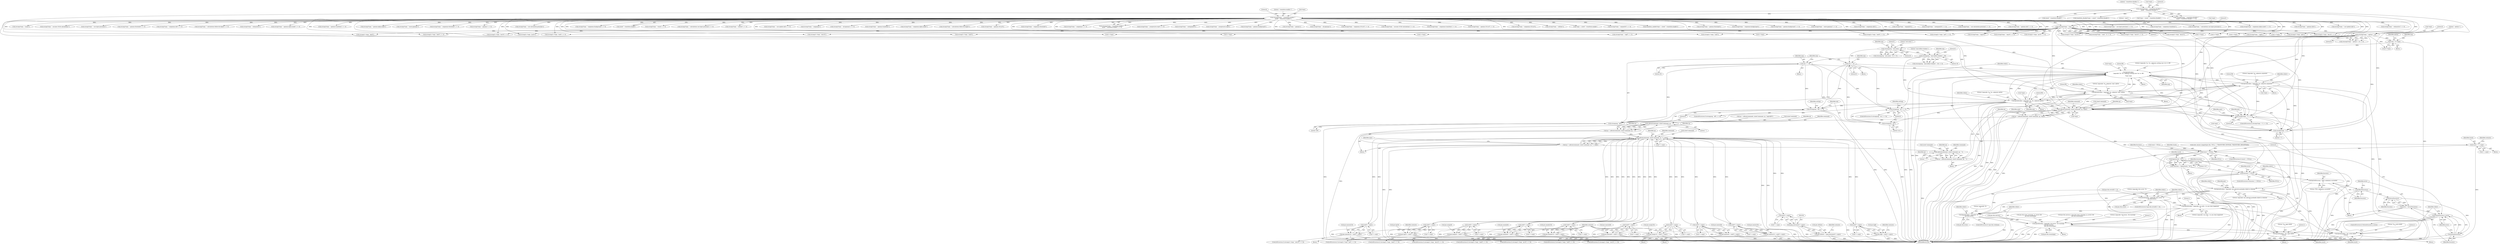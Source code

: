 digraph "0_Android_9d4853418ab2f754c2b63e091c29c5529b8b86ca_94@API" {
"1001368" [label="(Call,fprintf(stderr,\n \"pngvalid: %s: %s: unknown setting (use 'on' or 'off')\n\",\n *argv, arg))"];
"1001409" [label="(Call,fprintf(stderr, \"pngvalid: %s: unknown argument\n\", *argv))"];
"1001227" [label="(Call,fprintf(stderr, \"pngvalid: %s: unknown 'max' option\n\", *argv))"];
"1001339" [label="(Call,fprintf(stderr, \"pngvalid: %s: %s: unknown option\n\", *argv, arg))"];
"1001368" [label="(Call,fprintf(stderr,\n \"pngvalid: %s: %s: unknown setting (use 'on' or 'off')\n\",\n *argv, arg))"];
"1001286" [label="(Call,strncmp(*argv, \"--option=\", 9))"];
"1001073" [label="(Call,strncmp(*argv, \"--max\", 5))"];
"1000582" [label="(Call,strncmp(*argv, \"--transform-enable=\",\n sizeof \"--transform-enable\"))"];
"1000560" [label="(Call,strncmp(*argv, \"--transform-disable=\",\n sizeof \"--transform-disable\"))"];
"1001319" [label="(Call,arg += 9)"];
"1001310" [label="(Call,strncmp(arg, \"arm-neon:\", 9))"];
"1001294" [label="(Call,*arg = 9+*argv)"];
"1001334" [label="(Call,arg += 19)"];
"1001325" [label="(Call,strncmp(arg, \"max-inflate-window:\", 19))"];
"1000373" [label="(Call,strcmp(*argv, \"-v\") == 0)"];
"1000374" [label="(Call,strcmp(*argv, \"-v\"))"];
"1001348" [label="(Call,strcmp(arg, \"off\") == 0)"];
"1001349" [label="(Call,strcmp(arg, \"off\"))"];
"1001358" [label="(Call,strcmp(arg, \"on\") == 0)"];
"1001359" [label="(Call,strcmp(arg, \"on\"))"];
"1001429" [label="(Call,safecat(command, sizeof command, cp, *argv))"];
"1001427" [label="(Call,cp = safecat(command, sizeof command, cp, *argv))"];
"1000356" [label="(Call,safecat(command, sizeof command, cp, \" \"))"];
"1000354" [label="(Call,cp = safecat(command, sizeof command, cp, \" \"))"];
"1000364" [label="(Call,safecat(command, sizeof command, cp, *++argv))"];
"1000362" [label="(Call,cp = safecat(command, sizeof command, cp, *++argv))"];
"1001421" [label="(Call,safecat(command, sizeof command, cp, \" \"))"];
"1001419" [label="(Call,cp = safecat(command, sizeof command, cp, \" \"))"];
"1001035" [label="(Call,atoi(*++argv))"];
"1001033" [label="(Call,(png_byte)atoi(*++argv))"];
"1001029" [label="(Call,pm.sbitlow = (png_byte)atoi(*++argv))"];
"1001058" [label="(Call,touch = *++argv)"];
"1001791" [label="(Call,touch != NULL)"];
"1001798" [label="(Call,fopen(touch, \"wt\"))"];
"1001796" [label="(Call,*fsuccess = fopen(touch, \"wt\"))"];
"1001802" [label="(Call,fsuccess != NULL)"];
"1001810" [label="(Call,fprintf(fsuccess, \"PNG validation succeeded\n\"))"];
"1001813" [label="(Call,fflush(fsuccess))"];
"1001817" [label="(Call,ferror(fsuccess))"];
"1001815" [label="(Call,error = ferror(fsuccess))"];
"1001820" [label="(Call,fclose(fsuccess) || error)"];
"1001821" [label="(Call,fclose(fsuccess))"];
"1001825" [label="(Call,fprintf(stderr, \"%s: write failed\n\", touch))"];
"1001833" [label="(Call,fprintf(stderr, \"%s: open failed\n\", touch))"];
"1001095" [label="(Call,atof(*++argv))"];
"1001091" [label="(Call,pm.maxabs8 = atof(*++argv))"];
"1001113" [label="(Call,atof(*++argv))"];
"1001109" [label="(Call,pm.maxabs16 = atof(*++argv))"];
"1001131" [label="(Call,atof(*++argv))"];
"1001127" [label="(Call,pm.maxcalc8 = atof(*++argv))"];
"1001149" [label="(Call,atof(*++argv))"];
"1001145" [label="(Call,pm.maxcalc16 = atof(*++argv))"];
"1001167" [label="(Call,atof(*++argv))"];
"1001163" [label="(Call,pm.maxout8 = atof(*++argv))"];
"1001185" [label="(Call,atof(*++argv))"];
"1001181" [label="(Call,pm.maxout16 = atof(*++argv))"];
"1001203" [label="(Call,atof(*++argv))"];
"1001199" [label="(Call,pm.maxpc8 = atof(*++argv))"];
"1001221" [label="(Call,atof(*++argv))"];
"1001217" [label="(Call,pm.maxpc16 = atof(*++argv))"];
"1001253" [label="(Call,atof(*++argv))"];
"1001249" [label="(Call,pm.log8 = atof(*++argv))"];
"1001276" [label="(Call,atof(*++argv))"];
"1001272" [label="(Call,pm.log16 = atof(*++argv))"];
"1001640" [label="(Call,fprintf(stderr, \"pngvalid: test aborted (probably failed in cleanup)\n\"))"];
"1001661" [label="(Call,fprintf(stderr, \"pngvalid: first error: %s\n\", pm.this.error))"];
"1001669" [label="(Call,fprintf(stderr, \"pngvalid: run with -v to see what happened\n\"))"];
"1001767" [label="(Call,fprintf(stderr, \"pngvalid: %s\n\", pm.this.error))"];
"1001775" [label="(Call,fprintf(stderr, \"pngvalid: %d errors, %d warnings\n\", pm.this.nerrors,\n          pm.this.nwarnings))"];
"1000369" [label="(Call,*++argv)"];
"1001431" [label="(Call,sizeof command)"];
"1001671" [label="(Literal,\"pngvalid: run with -v to see what happened\n\")"];
"1001819" [label="(ControlStructure,if (fclose(fsuccess) || error))"];
"1000933" [label="(Call,strcmp(*argv, \"--use-input-precision\") == 0)"];
"1000712" [label="(Call,strcmp(*argv, \"--nogamma-transform\"))"];
"1000960" [label="(Call,strcmp(*argv, \"--calculations-use-input-precision\"))"];
"1001415" [label="(Literal,99)"];
"1001329" [label="(Literal,0)"];
"1001190" [label="(ControlStructure,if (strcmp(5+*argv, \"pc8\") == 0))"];
"1001336" [label="(Literal,19)"];
"1001146" [label="(Call,pm.maxcalc16)"];
"1001320" [label="(Identifier,arg)"];
"1001412" [label="(Call,*argv)"];
"1000839" [label="(Call,strcmp(*argv, \"--nogamma-alpha-mode\") == 0)"];
"1001661" [label="(Call,fprintf(stderr, \"pngvalid: first error: %s\n\", pm.this.error))"];
"1000588" [label="(Literal,0)"];
"1001193" [label="(Call,5+*argv)"];
"1000725" [label="(Call,strcmp(*argv, \"--gamma-sbit\"))"];
"1001281" [label="(Identifier,catmore)"];
"1001210" [label="(Call,strcmp(5+*argv, \"pc16\"))"];
"1000922" [label="(Call,strcmp(*argv, \"--use-update-info\"))"];
"1001429" [label="(Call,safecat(command, sizeof command, cp, *argv))"];
"1000365" [label="(Identifier,command)"];
"1001362" [label="(Literal,0)"];
"1001433" [label="(Identifier,cp)"];
"1001175" [label="(Call,5+*argv)"];
"1001321" [label="(Literal,9)"];
"1001002" [label="(Call,strcmp(*argv, \"--exhaustive\") == 0)"];
"1001783" [label="(Call,pm.this.nwarnings)"];
"1000564" [label="(Call,sizeof \"--transform-disable\")"];
"1001361" [label="(Literal,\"on\")"];
"1000573" [label="(Call,transform_disable(*argv + sizeof \"--transform-disable\"))"];
"1001434" [label="(Call,*argv)"];
"1001091" [label="(Call,pm.maxabs8 = atof(*++argv))"];
"1001227" [label="(Call,fprintf(stderr, \"pngvalid: %s: unknown 'max' option\n\", *argv))"];
"1001748" [label="(Call,pm.this.treat_warnings_as_errors &&\n       pm.this.nwarnings)"];
"1001311" [label="(Identifier,arg)"];
"1001109" [label="(Call,pm.maxabs16 = atof(*++argv))"];
"1001296" [label="(Call,9+*argv)"];
"1001815" [label="(Call,error = ferror(fsuccess))"];
"1001669" [label="(Call,fprintf(stderr, \"pngvalid: run with -v to see what happened\n\"))"];
"1001049" [label="(Call,strcmp(*argv, \"--touch\"))"];
"1000347" [label="(Identifier,argc)"];
"1001641" [label="(Identifier,stderr)"];
"1000973" [label="(Call,strcmp(*argv, \"--assume-16-bit-calculations\"))"];
"1001226" [label="(Block,)"];
"1001370" [label="(Literal,\"pngvalid: %s: %s: unknown setting (use 'on' or 'off')\n\")"];
"1001796" [label="(Call,*fsuccess = fopen(touch, \"wt\"))"];
"1001813" [label="(Call,fflush(fsuccess))"];
"1000934" [label="(Call,strcmp(*argv, \"--use-input-precision\"))"];
"1001812" [label="(Literal,\"PNG validation succeeded\n\")"];
"1000660" [label="(Call,strcmp(*argv, \"--gamma-threshold\") == 0)"];
"1001342" [label="(Call,*argv)"];
"1001430" [label="(Identifier,command)"];
"1001217" [label="(Call,pm.maxpc16 = atof(*++argv))"];
"1001100" [label="(ControlStructure,if (strcmp(5+*argv, \"abs16\") == 0))"];
"1001663" [label="(Literal,\"pngvalid: first error: %s\n\")"];
"1000743" [label="(Call,strcmp(*argv, \"--nogamma-sbit\") == 0)"];
"1001186" [label="(Call,*++argv)"];
"1000391" [label="(Identifier,argv)"];
"1001181" [label="(Call,pm.maxout16 = atof(*++argv))"];
"1000985" [label="(Call,strcmp(*argv, \"--calculations-follow-bit-depth\") == 0)"];
"1000210" [label="(Call,cp = safecat(command, sizeof command, cp, \"pngvalid\"))"];
"1001421" [label="(Call,safecat(command, sizeof command, cp, \" \"))"];
"1001367" [label="(Block,)"];
"1001163" [label="(Call,pm.maxout8 = atof(*++argv))"];
"1001770" [label="(Call,pm.this.error)"];
"1001003" [label="(Call,strcmp(*argv, \"--exhaustive\"))"];
"1001319" [label="(Call,arg += 9)"];
"1000820" [label="(Call,strcmp(*argv, \"--gamma-alpha-mode\") == 0)"];
"1001799" [label="(Identifier,touch)"];
"1000376" [label="(Identifier,argv)"];
"1001825" [label="(Call,fprintf(stderr, \"%s: write failed\n\", touch))"];
"1001823" [label="(Identifier,error)"];
"1001110" [label="(Call,pm.maxabs16)"];
"1001254" [label="(Call,*++argv)"];
"1001156" [label="(Call,strcmp(5+*argv, \"out8\"))"];
"1000692" [label="(Call,strcmp(*argv, \"--gamma-transform\") == 0)"];
"1001182" [label="(Call,pm.maxout16)"];
"1000382" [label="(Identifier,pm)"];
"1001334" [label="(Call,arg += 19)"];
"1000582" [label="(Call,strncmp(*argv, \"--transform-enable=\",\n sizeof \"--transform-enable\"))"];
"1001074" [label="(Call,*argv)"];
"1001033" [label="(Call,(png_byte)atoi(*++argv))"];
"1001346" [label="(Literal,99)"];
"1000358" [label="(Call,sizeof command)"];
"1000362" [label="(Call,cp = safecat(command, sizeof command, cp, *++argv))"];
"1001832" [label="(Block,)"];
"1001132" [label="(Call,*++argv)"];
"1001816" [label="(Identifier,error)"];
"1001103" [label="(Call,5+*argv)"];
"1000821" [label="(Call,strcmp(*argv, \"--gamma-alpha-mode\"))"];
"1001422" [label="(Identifier,command)"];
"1000879" [label="(Call,strcmp(*argv, \"--more-gammas\"))"];
"1001340" [label="(Identifier,stderr)"];
"1001794" [label="(Block,)"];
"1001057" [label="(Block,)"];
"1000679" [label="(Call,strcmp(*argv, \"--nogamma-threshold\") == 0)"];
"1001821" [label="(Call,fclose(fsuccess))"];
"1001840" [label="(Literal,0)"];
"1000603" [label="(Call,strcmp(*argv, \"--gamma\") == 0)"];
"1001776" [label="(Identifier,stderr)"];
"1001239" [label="(Call,strcmp(*argv, \"--log8\") == 0)"];
"1001114" [label="(Call,*++argv)"];
"1001804" [label="(Identifier,NULL)"];
"1001059" [label="(Identifier,touch)"];
"1001810" [label="(Call,fprintf(fsuccess, \"PNG validation succeeded\n\"))"];
"1001800" [label="(Literal,\"wt\")"];
"1001411" [label="(Literal,\"pngvalid: %s: unknown argument\n\")"];
"1001233" [label="(Literal,99)"];
"1001191" [label="(Call,strcmp(5+*argv, \"pc8\") == 0)"];
"1001185" [label="(Call,atof(*++argv))"];
"1000585" [label="(Literal,\"--transform-enable=\")"];
"1000349" [label="(Block,)"];
"1001814" [label="(Identifier,fsuccess)"];
"1000947" [label="(Call,strcmp(*argv, \"--use-calculation-precision\"))"];
"1000563" [label="(Literal,\"--transform-disable=\")"];
"1001652" [label="(Call,pm.this.error[0] != 0)"];
"1001797" [label="(Identifier,fsuccess)"];
"1001310" [label="(Call,strncmp(arg, \"arm-neon:\", 9))"];
"1001291" [label="(Literal,0)"];
"1001798" [label="(Call,fopen(touch, \"wt\"))"];
"1001647" [label="(Identifier,pm)"];
"1001035" [label="(Call,atoi(*++argv))"];
"1001350" [label="(Identifier,arg)"];
"1001828" [label="(Identifier,touch)"];
"1001325" [label="(Call,strncmp(arg, \"max-inflate-window:\", 19))"];
"1001344" [label="(Identifier,arg)"];
"1001221" [label="(Call,atof(*++argv))"];
"1001119" [label="(Call,strcmp(5+*argv, \"calc8\") == 0)"];
"1001775" [label="(Call,fprintf(stderr, \"pngvalid: %d errors, %d warnings\n\", pm.this.nerrors,\n          pm.this.nwarnings))"];
"1001084" [label="(Call,strcmp(5+*argv, \"abs8\"))"];
"1000561" [label="(Call,*argv)"];
"1001349" [label="(Call,strcmp(arg, \"off\"))"];
"1001131" [label="(Call,atof(*++argv))"];
"1001173" [label="(Call,strcmp(5+*argv, \"out16\") == 0)"];
"1000372" [label="(ControlStructure,if (strcmp(*argv, \"-v\") == 0))"];
"1001651" [label="(ControlStructure,if (pm.this.error[0] != 0))"];
"1000807" [label="(Call,strcmp(*argv, \"--nogamma-background\") == 0)"];
"1001408" [label="(Block,)"];
"1001835" [label="(Literal,\"%s: open failed\n\")"];
"1001276" [label="(Call,atof(*++argv))"];
"1000586" [label="(Call,sizeof \"--transform-enable\")"];
"1001127" [label="(Call,pm.maxcalc8 = atof(*++argv))"];
"1001048" [label="(Call,strcmp(*argv, \"--touch\") == 0)"];
"1000959" [label="(Call,strcmp(*argv, \"--calculations-use-input-precision\") == 0)"];
"1001650" [label="(Block,)"];
"1001060" [label="(Call,*++argv)"];
"1001145" [label="(Call,pm.maxcalc16 = atof(*++argv))"];
"1001327" [label="(Literal,\"max-inflate-window:\")"];
"1000583" [label="(Call,*argv)"];
"1001120" [label="(Call,strcmp(5+*argv, \"calc8\"))"];
"1001272" [label="(Call,pm.log16 = atof(*++argv))"];
"1001019" [label="(Call,strcmp(*argv, \"--sbitlow\") == 0)"];
"1001273" [label="(Call,pm.log16)"];
"1000360" [label="(Identifier,cp)"];
"1000378" [label="(Literal,0)"];
"1001324" [label="(Call,strncmp(arg, \"max-inflate-window:\", 19) == 0)"];
"1001352" [label="(Literal,0)"];
"1001218" [label="(Call,pm.maxpc16)"];
"1001670" [label="(Identifier,stderr)"];
"1000158" [label="(Call,touch = NULL)"];
"1001314" [label="(Literal,0)"];
"1001095" [label="(Call,atof(*++argv))"];
"1001118" [label="(ControlStructure,if (strcmp(5+*argv, \"calc8\") == 0))"];
"1001822" [label="(Identifier,fsuccess)"];
"1001102" [label="(Call,strcmp(5+*argv, \"abs16\"))"];
"1000357" [label="(Identifier,command)"];
"1001036" [label="(Call,*++argv)"];
"1001792" [label="(Identifier,touch)"];
"1000363" [label="(Identifier,cp)"];
"1000374" [label="(Call,strcmp(*argv, \"-v\"))"];
"1001263" [label="(Call,strcmp(*argv, \"--log16\"))"];
"1001208" [label="(ControlStructure,if (strcmp(5+*argv, \"pc16\") == 0))"];
"1001309" [label="(Call,strncmp(arg, \"arm-neon:\", 9) == 0)"];
"1001137" [label="(Call,strcmp(5+*argv, \"calc16\") == 0)"];
"1001834" [label="(Identifier,stderr)"];
"1000921" [label="(Call,strcmp(*argv, \"--use-update-info\") == 0)"];
"1001222" [label="(Call,*++argv)"];
"1000648" [label="(Call,strcmp(*argv, \"--nogamma\"))"];
"1000891" [label="(Call,strcmp(*argv, \"--all-gammas\") == 0)"];
"1001092" [label="(Call,pm.maxabs8)"];
"1001811" [label="(Identifier,fsuccess)"];
"1001826" [label="(Identifier,stderr)"];
"1001271" [label="(Block,)"];
"1001250" [label="(Call,pm.log8)"];
"1001827" [label="(Literal,\"%s: write failed\n\")"];
"1001228" [label="(Identifier,stderr)"];
"1000356" [label="(Call,safecat(command, sizeof command, cp, \" \"))"];
"1000693" [label="(Call,strcmp(*argv, \"--gamma-transform\"))"];
"1000840" [label="(Call,strcmp(*argv, \"--nogamma-alpha-mode\"))"];
"1001085" [label="(Call,5+*argv)"];
"1001368" [label="(Call,fprintf(stderr,\n \"pngvalid: %s: %s: unknown setting (use 'on' or 'off')\n\",\n *argv, arg))"];
"1000986" [label="(Call,strcmp(*argv, \"--calculations-follow-bit-depth\"))"];
"1000757" [label="(Call,strcmp(*argv, \"--gamma-16-to-8\"))"];
"1001078" [label="(Literal,0)"];
"1000354" [label="(Call,cp = safecat(command, sizeof command, cp, \" \"))"];
"1001760" [label="(ControlStructure,if (!pm.this.verbose))"];
"1001354" [label="(Identifier,setting)"];
"1001076" [label="(Literal,\"--max\")"];
"1001200" [label="(Call,pm.maxpc8)"];
"1001347" [label="(ControlStructure,if (strcmp(arg, \"off\") == 0))"];
"1001423" [label="(Call,sizeof command)"];
"1001801" [label="(ControlStructure,if (fsuccess != NULL))"];
"1000377" [label="(Literal,\"-v\")"];
"1001768" [label="(Identifier,stderr)"];
"1001030" [label="(Call,pm.sbitlow)"];
"1001167" [label="(Call,atof(*++argv))"];
"1001742" [label="(Call,pm.this.nerrors || (pm.this.treat_warnings_as_errors &&\n       pm.this.nwarnings))"];
"1001262" [label="(Call,strcmp(*argv, \"--log16\") == 0)"];
"1001073" [label="(Call,strncmp(*argv, \"--max\", 5))"];
"1001203" [label="(Call,atof(*++argv))"];
"1001369" [label="(Identifier,stderr)"];
"1001767" [label="(Call,fprintf(stderr, \"pngvalid: %s\n\", pm.this.error))"];
"1001230" [label="(Call,*argv)"];
"1001083" [label="(Call,strcmp(5+*argv, \"abs8\") == 0)"];
"1001803" [label="(Identifier,fsuccess)"];
"1000680" [label="(Call,strcmp(*argv, \"--nogamma-threshold\"))"];
"1001155" [label="(Call,strcmp(5+*argv, \"out8\") == 0)"];
"1000647" [label="(Call,strcmp(*argv, \"--nogamma\") == 0)"];
"1000581" [label="(Call,strncmp(*argv, \"--transform-enable=\",\n sizeof \"--transform-enable\") == 0)"];
"1000366" [label="(Call,sizeof command)"];
"1000906" [label="(Call,strcmp(*argv, \"--progressive-read\") == 0)"];
"1000866" [label="(Call,strcmp(*argv, \"--noexpand16\"))"];
"1000907" [label="(Call,strcmp(*argv, \"--progressive-read\"))"];
"1000789" [label="(Call,strcmp(*argv, \"--gamma-background\"))"];
"1001290" [label="(Literal,9)"];
"1001338" [label="(Block,)"];
"1001072" [label="(Call,strncmp(*argv, \"--max\", 5) == 0)"];
"1000201" [label="(Call,store_ensure_image(&pm.this, NULL, 2, TRANSFORM_ROWMAX, TRANSFORM_HEIGHTMAX))"];
"1001209" [label="(Call,strcmp(5+*argv, \"pc16\") == 0)"];
"1001805" [label="(Block,)"];
"1000375" [label="(Call,*argv)"];
"1001341" [label="(Literal,\"pngvalid: %s: %s: unknown option\n\")"];
"1001820" [label="(Call,fclose(fsuccess) || error)"];
"1000604" [label="(Call,strcmp(*argv, \"--gamma\"))"];
"1001410" [label="(Identifier,stderr)"];
"1001077" [label="(Literal,5)"];
"1000892" [label="(Call,strcmp(*argv, \"--all-gammas\"))"];
"1001841" [label="(MethodReturn,int)"];
"1000373" [label="(Call,strcmp(*argv, \"-v\") == 0)"];
"1001040" [label="(Identifier,catmore)"];
"1001302" [label="(Identifier,option)"];
"1001157" [label="(Call,5+*argv)"];
"1001082" [label="(ControlStructure,if (strcmp(5+*argv, \"abs8\") == 0))"];
"1001808" [label="(Identifier,error)"];
"1000775" [label="(Call,strcmp(*argv, \"--nogamma-16-to-8\") == 0)"];
"1001360" [label="(Identifier,arg)"];
"1001330" [label="(Block,)"];
"1001199" [label="(Call,pm.maxpc8 = atof(*++argv))"];
"1001769" [label="(Literal,\"pngvalid: %s\n\")"];
"1001240" [label="(Call,strcmp(*argv, \"--log8\"))"];
"1001128" [label="(Call,pm.maxcalc8)"];
"1001426" [label="(Literal,\" \")"];
"1000574" [label="(Call,*argv + sizeof \"--transform-disable\")"];
"1001168" [label="(Call,*++argv)"];
"1000972" [label="(Call,strcmp(*argv, \"--assume-16-bit-calculations\") == 0)"];
"1001313" [label="(Literal,9)"];
"1001759" [label="(Block,)"];
"1000355" [label="(Identifier,cp)"];
"1001154" [label="(ControlStructure,if (strcmp(5+*argv, \"out8\") == 0))"];
"1001028" [label="(Block,)"];
"1001292" [label="(Block,)"];
"1001359" [label="(Call,strcmp(arg, \"on\"))"];
"1001418" [label="(Block,)"];
"1001172" [label="(ControlStructure,if (strcmp(5+*argv, \"out16\") == 0))"];
"1001428" [label="(Identifier,cp)"];
"1001371" [label="(Call,*argv)"];
"1001351" [label="(Literal,\"off\")"];
"1000711" [label="(Call,strcmp(*argv, \"--nogamma-transform\") == 0)"];
"1001294" [label="(Call,*arg = 9+*argv)"];
"1000756" [label="(Call,strcmp(*argv, \"--gamma-16-to-8\") == 0)"];
"1001192" [label="(Call,strcmp(5+*argv, \"pc8\"))"];
"1001289" [label="(Literal,\"--option=\")"];
"1001286" [label="(Call,strncmp(*argv, \"--option=\", 9))"];
"1001357" [label="(ControlStructure,if (strcmp(arg, \"on\") == 0))"];
"1001830" [label="(Literal,1)"];
"1001138" [label="(Call,strcmp(5+*argv, \"calc16\"))"];
"1000776" [label="(Call,strcmp(*argv, \"--nogamma-16-to-8\"))"];
"1001058" [label="(Call,touch = *++argv)"];
"1001315" [label="(Block,)"];
"1001258" [label="(Identifier,catmore)"];
"1001020" [label="(Call,strcmp(*argv, \"--sbitlow\"))"];
"1001642" [label="(Literal,\"pngvalid: test aborted (probably failed in cleanup)\n\")"];
"1000596" [label="(Call,*argv + sizeof \"--transform-enable\")"];
"1001640" [label="(Call,fprintf(stderr, \"pngvalid: test aborted (probably failed in cleanup)\n\"))"];
"1001335" [label="(Identifier,arg)"];
"1001312" [label="(Literal,\"arm-neon:\")"];
"1001339" [label="(Call,fprintf(stderr, \"pngvalid: %s: %s: unknown option\n\", *argv, arg))"];
"1001790" [label="(ControlStructure,if (touch != NULL))"];
"1001793" [label="(Identifier,NULL)"];
"1001662" [label="(Identifier,stderr)"];
"1000852" [label="(Call,strcmp(*argv, \"--expand16\") == 0)"];
"1001229" [label="(Literal,\"pngvalid: %s: unknown 'max' option\n\")"];
"1001777" [label="(Literal,\"pngvalid: %d errors, %d warnings\n\")"];
"1001791" [label="(Call,touch != NULL)"];
"1001029" [label="(Call,pm.sbitlow = (png_byte)atoi(*++argv))"];
"1001427" [label="(Call,cp = safecat(command, sizeof command, cp, *argv))"];
"1001113" [label="(Call,atof(*++argv))"];
"1000559" [label="(Call,strncmp(*argv, \"--transform-disable=\",\n sizeof \"--transform-disable\") == 0)"];
"1001096" [label="(Call,*++argv)"];
"1001149" [label="(Call,atof(*++argv))"];
"1001838" [label="(Literal,1)"];
"1000595" [label="(Call,transform_enable(*argv + sizeof \"--transform-enable\"))"];
"1001121" [label="(Call,5+*argv)"];
"1001364" [label="(Identifier,setting)"];
"1000661" [label="(Call,strcmp(*argv, \"--gamma-threshold\"))"];
"1001348" [label="(Call,strcmp(arg, \"off\") == 0)"];
"1001802" [label="(Call,fsuccess != NULL)"];
"1000808" [label="(Call,strcmp(*argv, \"--nogamma-background\"))"];
"1001235" [label="(Identifier,catmore)"];
"1001358" [label="(Call,strcmp(arg, \"on\") == 0)"];
"1001836" [label="(Identifier,touch)"];
"1001419" [label="(Call,cp = safecat(command, sizeof command, cp, \" \"))"];
"1001824" [label="(Block,)"];
"1001425" [label="(Identifier,cp)"];
"1001818" [label="(Identifier,fsuccess)"];
"1000368" [label="(Identifier,cp)"];
"1001373" [label="(Identifier,arg)"];
"1000788" [label="(Call,strcmp(*argv, \"--gamma-background\") == 0)"];
"1001326" [label="(Identifier,arg)"];
"1001664" [label="(Call,pm.this.error)"];
"1001833" [label="(Call,fprintf(stderr, \"%s: open failed\n\", touch))"];
"1000361" [label="(Literal,\" \")"];
"1000364" [label="(Call,safecat(command, sizeof command, cp, *++argv))"];
"1001789" [label="(Literal,1)"];
"1000878" [label="(Call,strcmp(*argv, \"--more-gammas\") == 0)"];
"1001064" [label="(Identifier,catmore)"];
"1001295" [label="(Identifier,arg)"];
"1000566" [label="(Literal,0)"];
"1001817" [label="(Call,ferror(fsuccess))"];
"1001139" [label="(Call,5+*argv)"];
"1000744" [label="(Call,strcmp(*argv, \"--nogamma-sbit\"))"];
"1001164" [label="(Call,pm.maxout8)"];
"1001174" [label="(Call,strcmp(5+*argv, \"out16\"))"];
"1001673" [label="(Literal,1)"];
"1001639" [label="(Block,)"];
"1000853" [label="(Call,strcmp(*argv, \"--expand16\"))"];
"1000865" [label="(Call,strcmp(*argv, \"--noexpand16\") == 0)"];
"1000946" [label="(Call,strcmp(*argv, \"--use-calculation-precision\") == 0)"];
"1000560" [label="(Call,strncmp(*argv, \"--transform-disable=\",\n sizeof \"--transform-disable\"))"];
"1001277" [label="(Call,*++argv)"];
"1001778" [label="(Call,pm.this.nerrors)"];
"1001420" [label="(Identifier,cp)"];
"1001328" [label="(Literal,19)"];
"1001150" [label="(Call,*++argv)"];
"1001409" [label="(Call,fprintf(stderr, \"pngvalid: %s: unknown argument\n\", *argv))"];
"1001285" [label="(Call,strncmp(*argv, \"--option=\", 9) == 0)"];
"1001253" [label="(Call,atof(*++argv))"];
"1001248" [label="(Block,)"];
"1001211" [label="(Call,5+*argv)"];
"1001249" [label="(Call,pm.log8 = atof(*++argv))"];
"1001375" [label="(Literal,99)"];
"1001204" [label="(Call,*++argv)"];
"1001136" [label="(ControlStructure,if (strcmp(5+*argv, \"calc16\") == 0))"];
"1001287" [label="(Call,*argv)"];
"1000724" [label="(Call,strcmp(*argv, \"--gamma-sbit\") == 0)"];
"1001101" [label="(Call,strcmp(5+*argv, \"abs16\") == 0)"];
"1001368" -> "1001367"  [label="AST: "];
"1001368" -> "1001373"  [label="CFG: "];
"1001369" -> "1001368"  [label="AST: "];
"1001370" -> "1001368"  [label="AST: "];
"1001371" -> "1001368"  [label="AST: "];
"1001373" -> "1001368"  [label="AST: "];
"1001375" -> "1001368"  [label="CFG: "];
"1001368" -> "1001841"  [label="DDG: "];
"1001368" -> "1001841"  [label="DDG: "];
"1001368" -> "1001841"  [label="DDG: "];
"1001368" -> "1000373"  [label="DDG: "];
"1001368" -> "1000374"  [label="DDG: "];
"1001368" -> "1001227"  [label="DDG: "];
"1001368" -> "1001339"  [label="DDG: "];
"1001409" -> "1001368"  [label="DDG: "];
"1001227" -> "1001368"  [label="DDG: "];
"1001339" -> "1001368"  [label="DDG: "];
"1001339" -> "1001368"  [label="DDG: "];
"1001339" -> "1001368"  [label="DDG: "];
"1001286" -> "1001368"  [label="DDG: "];
"1001319" -> "1001368"  [label="DDG: "];
"1001334" -> "1001368"  [label="DDG: "];
"1001368" -> "1001409"  [label="DDG: "];
"1001368" -> "1001429"  [label="DDG: "];
"1001368" -> "1001640"  [label="DDG: "];
"1001409" -> "1001408"  [label="AST: "];
"1001409" -> "1001412"  [label="CFG: "];
"1001410" -> "1001409"  [label="AST: "];
"1001411" -> "1001409"  [label="AST: "];
"1001412" -> "1001409"  [label="AST: "];
"1001415" -> "1001409"  [label="CFG: "];
"1001409" -> "1001841"  [label="DDG: "];
"1001409" -> "1001841"  [label="DDG: "];
"1001409" -> "1000373"  [label="DDG: "];
"1001409" -> "1000374"  [label="DDG: "];
"1001409" -> "1001227"  [label="DDG: "];
"1001409" -> "1001339"  [label="DDG: "];
"1001227" -> "1001409"  [label="DDG: "];
"1001339" -> "1001409"  [label="DDG: "];
"1001286" -> "1001409"  [label="DDG: "];
"1001409" -> "1001429"  [label="DDG: "];
"1001409" -> "1001640"  [label="DDG: "];
"1001227" -> "1001226"  [label="AST: "];
"1001227" -> "1001230"  [label="CFG: "];
"1001228" -> "1001227"  [label="AST: "];
"1001229" -> "1001227"  [label="AST: "];
"1001230" -> "1001227"  [label="AST: "];
"1001233" -> "1001227"  [label="CFG: "];
"1001227" -> "1001841"  [label="DDG: "];
"1001227" -> "1001841"  [label="DDG: "];
"1001227" -> "1000373"  [label="DDG: "];
"1001227" -> "1000374"  [label="DDG: "];
"1001339" -> "1001227"  [label="DDG: "];
"1001073" -> "1001227"  [label="DDG: "];
"1000582" -> "1001227"  [label="DDG: "];
"1001227" -> "1001339"  [label="DDG: "];
"1001227" -> "1001429"  [label="DDG: "];
"1001227" -> "1001640"  [label="DDG: "];
"1001339" -> "1001338"  [label="AST: "];
"1001339" -> "1001344"  [label="CFG: "];
"1001340" -> "1001339"  [label="AST: "];
"1001341" -> "1001339"  [label="AST: "];
"1001342" -> "1001339"  [label="AST: "];
"1001344" -> "1001339"  [label="AST: "];
"1001346" -> "1001339"  [label="CFG: "];
"1001339" -> "1001841"  [label="DDG: "];
"1001339" -> "1001841"  [label="DDG: "];
"1001339" -> "1000373"  [label="DDG: "];
"1001339" -> "1000374"  [label="DDG: "];
"1001286" -> "1001339"  [label="DDG: "];
"1001325" -> "1001339"  [label="DDG: "];
"1001339" -> "1001348"  [label="DDG: "];
"1001339" -> "1001349"  [label="DDG: "];
"1001339" -> "1001358"  [label="DDG: "];
"1001339" -> "1001359"  [label="DDG: "];
"1001339" -> "1001429"  [label="DDG: "];
"1001339" -> "1001640"  [label="DDG: "];
"1001286" -> "1001285"  [label="AST: "];
"1001286" -> "1001290"  [label="CFG: "];
"1001287" -> "1001286"  [label="AST: "];
"1001289" -> "1001286"  [label="AST: "];
"1001290" -> "1001286"  [label="AST: "];
"1001291" -> "1001286"  [label="CFG: "];
"1001286" -> "1000373"  [label="DDG: "];
"1001286" -> "1000374"  [label="DDG: "];
"1001286" -> "1001285"  [label="DDG: "];
"1001286" -> "1001285"  [label="DDG: "];
"1001286" -> "1001285"  [label="DDG: "];
"1001073" -> "1001286"  [label="DDG: "];
"1000582" -> "1001286"  [label="DDG: "];
"1001286" -> "1001294"  [label="DDG: "];
"1001286" -> "1001296"  [label="DDG: "];
"1001286" -> "1001429"  [label="DDG: "];
"1001073" -> "1001072"  [label="AST: "];
"1001073" -> "1001077"  [label="CFG: "];
"1001074" -> "1001073"  [label="AST: "];
"1001076" -> "1001073"  [label="AST: "];
"1001077" -> "1001073"  [label="AST: "];
"1001078" -> "1001073"  [label="CFG: "];
"1001073" -> "1000373"  [label="DDG: "];
"1001073" -> "1000374"  [label="DDG: "];
"1001073" -> "1001072"  [label="DDG: "];
"1001073" -> "1001072"  [label="DDG: "];
"1001073" -> "1001072"  [label="DDG: "];
"1000582" -> "1001073"  [label="DDG: "];
"1001073" -> "1001083"  [label="DDG: "];
"1001073" -> "1001084"  [label="DDG: "];
"1001073" -> "1001085"  [label="DDG: "];
"1001073" -> "1001101"  [label="DDG: "];
"1001073" -> "1001102"  [label="DDG: "];
"1001073" -> "1001103"  [label="DDG: "];
"1001073" -> "1001119"  [label="DDG: "];
"1001073" -> "1001120"  [label="DDG: "];
"1001073" -> "1001121"  [label="DDG: "];
"1001073" -> "1001137"  [label="DDG: "];
"1001073" -> "1001138"  [label="DDG: "];
"1001073" -> "1001139"  [label="DDG: "];
"1001073" -> "1001155"  [label="DDG: "];
"1001073" -> "1001156"  [label="DDG: "];
"1001073" -> "1001157"  [label="DDG: "];
"1001073" -> "1001173"  [label="DDG: "];
"1001073" -> "1001174"  [label="DDG: "];
"1001073" -> "1001175"  [label="DDG: "];
"1001073" -> "1001191"  [label="DDG: "];
"1001073" -> "1001192"  [label="DDG: "];
"1001073" -> "1001193"  [label="DDG: "];
"1001073" -> "1001209"  [label="DDG: "];
"1001073" -> "1001210"  [label="DDG: "];
"1001073" -> "1001211"  [label="DDG: "];
"1001073" -> "1001239"  [label="DDG: "];
"1001073" -> "1001240"  [label="DDG: "];
"1001073" -> "1001262"  [label="DDG: "];
"1001073" -> "1001263"  [label="DDG: "];
"1001073" -> "1001429"  [label="DDG: "];
"1000582" -> "1000581"  [label="AST: "];
"1000582" -> "1000586"  [label="CFG: "];
"1000583" -> "1000582"  [label="AST: "];
"1000585" -> "1000582"  [label="AST: "];
"1000586" -> "1000582"  [label="AST: "];
"1000588" -> "1000582"  [label="CFG: "];
"1000582" -> "1000373"  [label="DDG: "];
"1000582" -> "1000374"  [label="DDG: "];
"1000582" -> "1000581"  [label="DDG: "];
"1000582" -> "1000581"  [label="DDG: "];
"1000560" -> "1000582"  [label="DDG: "];
"1000582" -> "1000595"  [label="DDG: "];
"1000582" -> "1000596"  [label="DDG: "];
"1000582" -> "1000603"  [label="DDG: "];
"1000582" -> "1000604"  [label="DDG: "];
"1000582" -> "1000647"  [label="DDG: "];
"1000582" -> "1000648"  [label="DDG: "];
"1000582" -> "1000660"  [label="DDG: "];
"1000582" -> "1000661"  [label="DDG: "];
"1000582" -> "1000679"  [label="DDG: "];
"1000582" -> "1000680"  [label="DDG: "];
"1000582" -> "1000692"  [label="DDG: "];
"1000582" -> "1000693"  [label="DDG: "];
"1000582" -> "1000711"  [label="DDG: "];
"1000582" -> "1000712"  [label="DDG: "];
"1000582" -> "1000724"  [label="DDG: "];
"1000582" -> "1000725"  [label="DDG: "];
"1000582" -> "1000743"  [label="DDG: "];
"1000582" -> "1000744"  [label="DDG: "];
"1000582" -> "1000756"  [label="DDG: "];
"1000582" -> "1000757"  [label="DDG: "];
"1000582" -> "1000775"  [label="DDG: "];
"1000582" -> "1000776"  [label="DDG: "];
"1000582" -> "1000788"  [label="DDG: "];
"1000582" -> "1000789"  [label="DDG: "];
"1000582" -> "1000807"  [label="DDG: "];
"1000582" -> "1000808"  [label="DDG: "];
"1000582" -> "1000820"  [label="DDG: "];
"1000582" -> "1000821"  [label="DDG: "];
"1000582" -> "1000839"  [label="DDG: "];
"1000582" -> "1000840"  [label="DDG: "];
"1000582" -> "1000852"  [label="DDG: "];
"1000582" -> "1000853"  [label="DDG: "];
"1000582" -> "1000865"  [label="DDG: "];
"1000582" -> "1000866"  [label="DDG: "];
"1000582" -> "1000878"  [label="DDG: "];
"1000582" -> "1000879"  [label="DDG: "];
"1000582" -> "1000891"  [label="DDG: "];
"1000582" -> "1000892"  [label="DDG: "];
"1000582" -> "1000906"  [label="DDG: "];
"1000582" -> "1000907"  [label="DDG: "];
"1000582" -> "1000921"  [label="DDG: "];
"1000582" -> "1000922"  [label="DDG: "];
"1000582" -> "1000933"  [label="DDG: "];
"1000582" -> "1000934"  [label="DDG: "];
"1000582" -> "1000946"  [label="DDG: "];
"1000582" -> "1000947"  [label="DDG: "];
"1000582" -> "1000959"  [label="DDG: "];
"1000582" -> "1000960"  [label="DDG: "];
"1000582" -> "1000972"  [label="DDG: "];
"1000582" -> "1000973"  [label="DDG: "];
"1000582" -> "1000985"  [label="DDG: "];
"1000582" -> "1000986"  [label="DDG: "];
"1000582" -> "1001002"  [label="DDG: "];
"1000582" -> "1001003"  [label="DDG: "];
"1000582" -> "1001019"  [label="DDG: "];
"1000582" -> "1001020"  [label="DDG: "];
"1000582" -> "1001048"  [label="DDG: "];
"1000582" -> "1001049"  [label="DDG: "];
"1000582" -> "1001083"  [label="DDG: "];
"1000582" -> "1001084"  [label="DDG: "];
"1000582" -> "1001085"  [label="DDG: "];
"1000582" -> "1001101"  [label="DDG: "];
"1000582" -> "1001102"  [label="DDG: "];
"1000582" -> "1001103"  [label="DDG: "];
"1000582" -> "1001119"  [label="DDG: "];
"1000582" -> "1001120"  [label="DDG: "];
"1000582" -> "1001121"  [label="DDG: "];
"1000582" -> "1001137"  [label="DDG: "];
"1000582" -> "1001138"  [label="DDG: "];
"1000582" -> "1001139"  [label="DDG: "];
"1000582" -> "1001155"  [label="DDG: "];
"1000582" -> "1001156"  [label="DDG: "];
"1000582" -> "1001157"  [label="DDG: "];
"1000582" -> "1001173"  [label="DDG: "];
"1000582" -> "1001174"  [label="DDG: "];
"1000582" -> "1001175"  [label="DDG: "];
"1000582" -> "1001191"  [label="DDG: "];
"1000582" -> "1001192"  [label="DDG: "];
"1000582" -> "1001193"  [label="DDG: "];
"1000582" -> "1001209"  [label="DDG: "];
"1000582" -> "1001210"  [label="DDG: "];
"1000582" -> "1001211"  [label="DDG: "];
"1000582" -> "1001239"  [label="DDG: "];
"1000582" -> "1001240"  [label="DDG: "];
"1000582" -> "1001262"  [label="DDG: "];
"1000582" -> "1001263"  [label="DDG: "];
"1000582" -> "1001429"  [label="DDG: "];
"1000560" -> "1000559"  [label="AST: "];
"1000560" -> "1000564"  [label="CFG: "];
"1000561" -> "1000560"  [label="AST: "];
"1000563" -> "1000560"  [label="AST: "];
"1000564" -> "1000560"  [label="AST: "];
"1000566" -> "1000560"  [label="CFG: "];
"1000560" -> "1000373"  [label="DDG: "];
"1000560" -> "1000374"  [label="DDG: "];
"1000560" -> "1000559"  [label="DDG: "];
"1000560" -> "1000559"  [label="DDG: "];
"1000560" -> "1000573"  [label="DDG: "];
"1000560" -> "1000574"  [label="DDG: "];
"1000560" -> "1001429"  [label="DDG: "];
"1001319" -> "1001315"  [label="AST: "];
"1001319" -> "1001321"  [label="CFG: "];
"1001320" -> "1001319"  [label="AST: "];
"1001321" -> "1001319"  [label="AST: "];
"1001350" -> "1001319"  [label="CFG: "];
"1001310" -> "1001319"  [label="DDG: "];
"1001319" -> "1001348"  [label="DDG: "];
"1001319" -> "1001349"  [label="DDG: "];
"1001319" -> "1001358"  [label="DDG: "];
"1001319" -> "1001359"  [label="DDG: "];
"1001310" -> "1001309"  [label="AST: "];
"1001310" -> "1001313"  [label="CFG: "];
"1001311" -> "1001310"  [label="AST: "];
"1001312" -> "1001310"  [label="AST: "];
"1001313" -> "1001310"  [label="AST: "];
"1001314" -> "1001310"  [label="CFG: "];
"1001310" -> "1001309"  [label="DDG: "];
"1001310" -> "1001309"  [label="DDG: "];
"1001310" -> "1001309"  [label="DDG: "];
"1001294" -> "1001310"  [label="DDG: "];
"1001310" -> "1001325"  [label="DDG: "];
"1001294" -> "1001292"  [label="AST: "];
"1001294" -> "1001296"  [label="CFG: "];
"1001295" -> "1001294"  [label="AST: "];
"1001296" -> "1001294"  [label="AST: "];
"1001302" -> "1001294"  [label="CFG: "];
"1001294" -> "1001841"  [label="DDG: "];
"1001334" -> "1001330"  [label="AST: "];
"1001334" -> "1001336"  [label="CFG: "];
"1001335" -> "1001334"  [label="AST: "];
"1001336" -> "1001334"  [label="AST: "];
"1001350" -> "1001334"  [label="CFG: "];
"1001325" -> "1001334"  [label="DDG: "];
"1001334" -> "1001348"  [label="DDG: "];
"1001334" -> "1001349"  [label="DDG: "];
"1001334" -> "1001358"  [label="DDG: "];
"1001334" -> "1001359"  [label="DDG: "];
"1001325" -> "1001324"  [label="AST: "];
"1001325" -> "1001328"  [label="CFG: "];
"1001326" -> "1001325"  [label="AST: "];
"1001327" -> "1001325"  [label="AST: "];
"1001328" -> "1001325"  [label="AST: "];
"1001329" -> "1001325"  [label="CFG: "];
"1001325" -> "1001324"  [label="DDG: "];
"1001325" -> "1001324"  [label="DDG: "];
"1001325" -> "1001324"  [label="DDG: "];
"1000373" -> "1000372"  [label="AST: "];
"1000373" -> "1000378"  [label="CFG: "];
"1000374" -> "1000373"  [label="AST: "];
"1000378" -> "1000373"  [label="AST: "];
"1000382" -> "1000373"  [label="CFG: "];
"1000391" -> "1000373"  [label="CFG: "];
"1000373" -> "1001841"  [label="DDG: "];
"1000373" -> "1001841"  [label="DDG: "];
"1001429" -> "1000373"  [label="DDG: "];
"1000374" -> "1000377"  [label="CFG: "];
"1000375" -> "1000374"  [label="AST: "];
"1000377" -> "1000374"  [label="AST: "];
"1000378" -> "1000374"  [label="CFG: "];
"1000374" -> "1001841"  [label="DDG: "];
"1001429" -> "1000374"  [label="DDG: "];
"1001348" -> "1001347"  [label="AST: "];
"1001348" -> "1001352"  [label="CFG: "];
"1001349" -> "1001348"  [label="AST: "];
"1001352" -> "1001348"  [label="AST: "];
"1001354" -> "1001348"  [label="CFG: "];
"1001360" -> "1001348"  [label="CFG: "];
"1001348" -> "1001841"  [label="DDG: "];
"1001348" -> "1001841"  [label="DDG: "];
"1001349" -> "1001351"  [label="CFG: "];
"1001350" -> "1001349"  [label="AST: "];
"1001351" -> "1001349"  [label="AST: "];
"1001352" -> "1001349"  [label="CFG: "];
"1001349" -> "1001841"  [label="DDG: "];
"1001358" -> "1001357"  [label="AST: "];
"1001358" -> "1001362"  [label="CFG: "];
"1001359" -> "1001358"  [label="AST: "];
"1001362" -> "1001358"  [label="AST: "];
"1001364" -> "1001358"  [label="CFG: "];
"1001369" -> "1001358"  [label="CFG: "];
"1001358" -> "1001841"  [label="DDG: "];
"1001358" -> "1001841"  [label="DDG: "];
"1001359" -> "1001361"  [label="CFG: "];
"1001360" -> "1001359"  [label="AST: "];
"1001361" -> "1001359"  [label="AST: "];
"1001362" -> "1001359"  [label="CFG: "];
"1001359" -> "1001841"  [label="DDG: "];
"1001429" -> "1001427"  [label="AST: "];
"1001429" -> "1001434"  [label="CFG: "];
"1001430" -> "1001429"  [label="AST: "];
"1001431" -> "1001429"  [label="AST: "];
"1001433" -> "1001429"  [label="AST: "];
"1001434" -> "1001429"  [label="AST: "];
"1001427" -> "1001429"  [label="CFG: "];
"1001429" -> "1001841"  [label="DDG: "];
"1001429" -> "1001841"  [label="DDG: "];
"1001429" -> "1001427"  [label="DDG: "];
"1001429" -> "1001427"  [label="DDG: "];
"1001429" -> "1001427"  [label="DDG: "];
"1001419" -> "1001429"  [label="DDG: "];
"1001427" -> "1001418"  [label="AST: "];
"1001428" -> "1001427"  [label="AST: "];
"1000347" -> "1001427"  [label="CFG: "];
"1001427" -> "1001841"  [label="DDG: "];
"1001427" -> "1001841"  [label="DDG: "];
"1001427" -> "1000356"  [label="DDG: "];
"1000356" -> "1000354"  [label="AST: "];
"1000356" -> "1000361"  [label="CFG: "];
"1000357" -> "1000356"  [label="AST: "];
"1000358" -> "1000356"  [label="AST: "];
"1000360" -> "1000356"  [label="AST: "];
"1000361" -> "1000356"  [label="AST: "];
"1000354" -> "1000356"  [label="CFG: "];
"1000356" -> "1000354"  [label="DDG: "];
"1000356" -> "1000354"  [label="DDG: "];
"1000356" -> "1000354"  [label="DDG: "];
"1000210" -> "1000356"  [label="DDG: "];
"1000362" -> "1000356"  [label="DDG: "];
"1000354" -> "1000349"  [label="AST: "];
"1000355" -> "1000354"  [label="AST: "];
"1000363" -> "1000354"  [label="CFG: "];
"1000354" -> "1001841"  [label="DDG: "];
"1000354" -> "1000364"  [label="DDG: "];
"1000364" -> "1000362"  [label="AST: "];
"1000364" -> "1000369"  [label="CFG: "];
"1000365" -> "1000364"  [label="AST: "];
"1000366" -> "1000364"  [label="AST: "];
"1000368" -> "1000364"  [label="AST: "];
"1000369" -> "1000364"  [label="AST: "];
"1000362" -> "1000364"  [label="CFG: "];
"1000364" -> "1001841"  [label="DDG: "];
"1000364" -> "1001841"  [label="DDG: "];
"1000364" -> "1000362"  [label="DDG: "];
"1000364" -> "1000362"  [label="DDG: "];
"1000364" -> "1000362"  [label="DDG: "];
"1001185" -> "1000364"  [label="DDG: "];
"1001113" -> "1000364"  [label="DDG: "];
"1001253" -> "1000364"  [label="DDG: "];
"1001149" -> "1000364"  [label="DDG: "];
"1001203" -> "1000364"  [label="DDG: "];
"1001167" -> "1000364"  [label="DDG: "];
"1001131" -> "1000364"  [label="DDG: "];
"1001276" -> "1000364"  [label="DDG: "];
"1001035" -> "1000364"  [label="DDG: "];
"1001221" -> "1000364"  [label="DDG: "];
"1001095" -> "1000364"  [label="DDG: "];
"1000364" -> "1001035"  [label="DDG: "];
"1000364" -> "1001058"  [label="DDG: "];
"1000364" -> "1001095"  [label="DDG: "];
"1000364" -> "1001113"  [label="DDG: "];
"1000364" -> "1001131"  [label="DDG: "];
"1000364" -> "1001149"  [label="DDG: "];
"1000364" -> "1001167"  [label="DDG: "];
"1000364" -> "1001185"  [label="DDG: "];
"1000364" -> "1001203"  [label="DDG: "];
"1000364" -> "1001221"  [label="DDG: "];
"1000364" -> "1001253"  [label="DDG: "];
"1000364" -> "1001276"  [label="DDG: "];
"1000362" -> "1000349"  [label="AST: "];
"1000363" -> "1000362"  [label="AST: "];
"1000376" -> "1000362"  [label="CFG: "];
"1000362" -> "1001841"  [label="DDG: "];
"1000362" -> "1001841"  [label="DDG: "];
"1000362" -> "1001421"  [label="DDG: "];
"1001421" -> "1001419"  [label="AST: "];
"1001421" -> "1001426"  [label="CFG: "];
"1001422" -> "1001421"  [label="AST: "];
"1001423" -> "1001421"  [label="AST: "];
"1001425" -> "1001421"  [label="AST: "];
"1001426" -> "1001421"  [label="AST: "];
"1001419" -> "1001421"  [label="CFG: "];
"1001421" -> "1001419"  [label="DDG: "];
"1001421" -> "1001419"  [label="DDG: "];
"1001421" -> "1001419"  [label="DDG: "];
"1001419" -> "1001418"  [label="AST: "];
"1001420" -> "1001419"  [label="AST: "];
"1001428" -> "1001419"  [label="CFG: "];
"1001419" -> "1001841"  [label="DDG: "];
"1001035" -> "1001033"  [label="AST: "];
"1001035" -> "1001036"  [label="CFG: "];
"1001036" -> "1001035"  [label="AST: "];
"1001033" -> "1001035"  [label="CFG: "];
"1001035" -> "1001841"  [label="DDG: "];
"1001035" -> "1001033"  [label="DDG: "];
"1001033" -> "1001029"  [label="AST: "];
"1001034" -> "1001033"  [label="AST: "];
"1001029" -> "1001033"  [label="CFG: "];
"1001033" -> "1001841"  [label="DDG: "];
"1001033" -> "1001029"  [label="DDG: "];
"1001029" -> "1001028"  [label="AST: "];
"1001030" -> "1001029"  [label="AST: "];
"1001040" -> "1001029"  [label="CFG: "];
"1001029" -> "1001841"  [label="DDG: "];
"1001029" -> "1001841"  [label="DDG: "];
"1001058" -> "1001057"  [label="AST: "];
"1001058" -> "1001060"  [label="CFG: "];
"1001059" -> "1001058"  [label="AST: "];
"1001060" -> "1001058"  [label="AST: "];
"1001064" -> "1001058"  [label="CFG: "];
"1001058" -> "1001841"  [label="DDG: "];
"1001058" -> "1001791"  [label="DDG: "];
"1001791" -> "1001790"  [label="AST: "];
"1001791" -> "1001793"  [label="CFG: "];
"1001792" -> "1001791"  [label="AST: "];
"1001793" -> "1001791"  [label="AST: "];
"1001797" -> "1001791"  [label="CFG: "];
"1001840" -> "1001791"  [label="CFG: "];
"1001791" -> "1001841"  [label="DDG: "];
"1001791" -> "1001841"  [label="DDG: "];
"1001791" -> "1001841"  [label="DDG: "];
"1000158" -> "1001791"  [label="DDG: "];
"1000201" -> "1001791"  [label="DDG: "];
"1001791" -> "1001798"  [label="DDG: "];
"1001791" -> "1001802"  [label="DDG: "];
"1001798" -> "1001796"  [label="AST: "];
"1001798" -> "1001800"  [label="CFG: "];
"1001799" -> "1001798"  [label="AST: "];
"1001800" -> "1001798"  [label="AST: "];
"1001796" -> "1001798"  [label="CFG: "];
"1001798" -> "1001841"  [label="DDG: "];
"1001798" -> "1001796"  [label="DDG: "];
"1001798" -> "1001796"  [label="DDG: "];
"1001798" -> "1001825"  [label="DDG: "];
"1001798" -> "1001833"  [label="DDG: "];
"1001796" -> "1001794"  [label="AST: "];
"1001797" -> "1001796"  [label="AST: "];
"1001803" -> "1001796"  [label="CFG: "];
"1001796" -> "1001841"  [label="DDG: "];
"1001796" -> "1001802"  [label="DDG: "];
"1001802" -> "1001801"  [label="AST: "];
"1001802" -> "1001804"  [label="CFG: "];
"1001803" -> "1001802"  [label="AST: "];
"1001804" -> "1001802"  [label="AST: "];
"1001808" -> "1001802"  [label="CFG: "];
"1001834" -> "1001802"  [label="CFG: "];
"1001802" -> "1001841"  [label="DDG: "];
"1001802" -> "1001841"  [label="DDG: "];
"1001802" -> "1001841"  [label="DDG: "];
"1001802" -> "1001810"  [label="DDG: "];
"1001810" -> "1001805"  [label="AST: "];
"1001810" -> "1001812"  [label="CFG: "];
"1001811" -> "1001810"  [label="AST: "];
"1001812" -> "1001810"  [label="AST: "];
"1001814" -> "1001810"  [label="CFG: "];
"1001810" -> "1001841"  [label="DDG: "];
"1001810" -> "1001813"  [label="DDG: "];
"1001813" -> "1001805"  [label="AST: "];
"1001813" -> "1001814"  [label="CFG: "];
"1001814" -> "1001813"  [label="AST: "];
"1001816" -> "1001813"  [label="CFG: "];
"1001813" -> "1001841"  [label="DDG: "];
"1001813" -> "1001817"  [label="DDG: "];
"1001817" -> "1001815"  [label="AST: "];
"1001817" -> "1001818"  [label="CFG: "];
"1001818" -> "1001817"  [label="AST: "];
"1001815" -> "1001817"  [label="CFG: "];
"1001817" -> "1001815"  [label="DDG: "];
"1001817" -> "1001821"  [label="DDG: "];
"1001815" -> "1001805"  [label="AST: "];
"1001816" -> "1001815"  [label="AST: "];
"1001822" -> "1001815"  [label="CFG: "];
"1001815" -> "1001841"  [label="DDG: "];
"1001815" -> "1001820"  [label="DDG: "];
"1001820" -> "1001819"  [label="AST: "];
"1001820" -> "1001821"  [label="CFG: "];
"1001820" -> "1001823"  [label="CFG: "];
"1001821" -> "1001820"  [label="AST: "];
"1001823" -> "1001820"  [label="AST: "];
"1001826" -> "1001820"  [label="CFG: "];
"1001840" -> "1001820"  [label="CFG: "];
"1001820" -> "1001841"  [label="DDG: "];
"1001820" -> "1001841"  [label="DDG: "];
"1001820" -> "1001841"  [label="DDG: "];
"1001821" -> "1001820"  [label="DDG: "];
"1001821" -> "1001822"  [label="CFG: "];
"1001822" -> "1001821"  [label="AST: "];
"1001823" -> "1001821"  [label="CFG: "];
"1001821" -> "1001841"  [label="DDG: "];
"1001825" -> "1001824"  [label="AST: "];
"1001825" -> "1001828"  [label="CFG: "];
"1001826" -> "1001825"  [label="AST: "];
"1001827" -> "1001825"  [label="AST: "];
"1001828" -> "1001825"  [label="AST: "];
"1001830" -> "1001825"  [label="CFG: "];
"1001825" -> "1001841"  [label="DDG: "];
"1001825" -> "1001841"  [label="DDG: "];
"1001825" -> "1001841"  [label="DDG: "];
"1001669" -> "1001825"  [label="DDG: "];
"1001640" -> "1001825"  [label="DDG: "];
"1001775" -> "1001825"  [label="DDG: "];
"1001833" -> "1001832"  [label="AST: "];
"1001833" -> "1001836"  [label="CFG: "];
"1001834" -> "1001833"  [label="AST: "];
"1001835" -> "1001833"  [label="AST: "];
"1001836" -> "1001833"  [label="AST: "];
"1001838" -> "1001833"  [label="CFG: "];
"1001833" -> "1001841"  [label="DDG: "];
"1001833" -> "1001841"  [label="DDG: "];
"1001833" -> "1001841"  [label="DDG: "];
"1001669" -> "1001833"  [label="DDG: "];
"1001640" -> "1001833"  [label="DDG: "];
"1001775" -> "1001833"  [label="DDG: "];
"1001095" -> "1001091"  [label="AST: "];
"1001095" -> "1001096"  [label="CFG: "];
"1001096" -> "1001095"  [label="AST: "];
"1001091" -> "1001095"  [label="CFG: "];
"1001095" -> "1001841"  [label="DDG: "];
"1001095" -> "1001091"  [label="DDG: "];
"1001091" -> "1001082"  [label="AST: "];
"1001092" -> "1001091"  [label="AST: "];
"1001235" -> "1001091"  [label="CFG: "];
"1001091" -> "1001841"  [label="DDG: "];
"1001091" -> "1001841"  [label="DDG: "];
"1001113" -> "1001109"  [label="AST: "];
"1001113" -> "1001114"  [label="CFG: "];
"1001114" -> "1001113"  [label="AST: "];
"1001109" -> "1001113"  [label="CFG: "];
"1001113" -> "1001841"  [label="DDG: "];
"1001113" -> "1001109"  [label="DDG: "];
"1001109" -> "1001100"  [label="AST: "];
"1001110" -> "1001109"  [label="AST: "];
"1001235" -> "1001109"  [label="CFG: "];
"1001109" -> "1001841"  [label="DDG: "];
"1001109" -> "1001841"  [label="DDG: "];
"1001131" -> "1001127"  [label="AST: "];
"1001131" -> "1001132"  [label="CFG: "];
"1001132" -> "1001131"  [label="AST: "];
"1001127" -> "1001131"  [label="CFG: "];
"1001131" -> "1001841"  [label="DDG: "];
"1001131" -> "1001127"  [label="DDG: "];
"1001127" -> "1001118"  [label="AST: "];
"1001128" -> "1001127"  [label="AST: "];
"1001235" -> "1001127"  [label="CFG: "];
"1001127" -> "1001841"  [label="DDG: "];
"1001127" -> "1001841"  [label="DDG: "];
"1001149" -> "1001145"  [label="AST: "];
"1001149" -> "1001150"  [label="CFG: "];
"1001150" -> "1001149"  [label="AST: "];
"1001145" -> "1001149"  [label="CFG: "];
"1001149" -> "1001841"  [label="DDG: "];
"1001149" -> "1001145"  [label="DDG: "];
"1001145" -> "1001136"  [label="AST: "];
"1001146" -> "1001145"  [label="AST: "];
"1001235" -> "1001145"  [label="CFG: "];
"1001145" -> "1001841"  [label="DDG: "];
"1001145" -> "1001841"  [label="DDG: "];
"1001167" -> "1001163"  [label="AST: "];
"1001167" -> "1001168"  [label="CFG: "];
"1001168" -> "1001167"  [label="AST: "];
"1001163" -> "1001167"  [label="CFG: "];
"1001167" -> "1001841"  [label="DDG: "];
"1001167" -> "1001163"  [label="DDG: "];
"1001163" -> "1001154"  [label="AST: "];
"1001164" -> "1001163"  [label="AST: "];
"1001235" -> "1001163"  [label="CFG: "];
"1001163" -> "1001841"  [label="DDG: "];
"1001163" -> "1001841"  [label="DDG: "];
"1001185" -> "1001181"  [label="AST: "];
"1001185" -> "1001186"  [label="CFG: "];
"1001186" -> "1001185"  [label="AST: "];
"1001181" -> "1001185"  [label="CFG: "];
"1001185" -> "1001841"  [label="DDG: "];
"1001185" -> "1001181"  [label="DDG: "];
"1001181" -> "1001172"  [label="AST: "];
"1001182" -> "1001181"  [label="AST: "];
"1001235" -> "1001181"  [label="CFG: "];
"1001181" -> "1001841"  [label="DDG: "];
"1001181" -> "1001841"  [label="DDG: "];
"1001203" -> "1001199"  [label="AST: "];
"1001203" -> "1001204"  [label="CFG: "];
"1001204" -> "1001203"  [label="AST: "];
"1001199" -> "1001203"  [label="CFG: "];
"1001203" -> "1001841"  [label="DDG: "];
"1001203" -> "1001199"  [label="DDG: "];
"1001199" -> "1001190"  [label="AST: "];
"1001200" -> "1001199"  [label="AST: "];
"1001235" -> "1001199"  [label="CFG: "];
"1001199" -> "1001841"  [label="DDG: "];
"1001199" -> "1001841"  [label="DDG: "];
"1001221" -> "1001217"  [label="AST: "];
"1001221" -> "1001222"  [label="CFG: "];
"1001222" -> "1001221"  [label="AST: "];
"1001217" -> "1001221"  [label="CFG: "];
"1001221" -> "1001841"  [label="DDG: "];
"1001221" -> "1001217"  [label="DDG: "];
"1001217" -> "1001208"  [label="AST: "];
"1001218" -> "1001217"  [label="AST: "];
"1001235" -> "1001217"  [label="CFG: "];
"1001217" -> "1001841"  [label="DDG: "];
"1001217" -> "1001841"  [label="DDG: "];
"1001253" -> "1001249"  [label="AST: "];
"1001253" -> "1001254"  [label="CFG: "];
"1001254" -> "1001253"  [label="AST: "];
"1001249" -> "1001253"  [label="CFG: "];
"1001253" -> "1001841"  [label="DDG: "];
"1001253" -> "1001249"  [label="DDG: "];
"1001249" -> "1001248"  [label="AST: "];
"1001250" -> "1001249"  [label="AST: "];
"1001258" -> "1001249"  [label="CFG: "];
"1001249" -> "1001841"  [label="DDG: "];
"1001249" -> "1001841"  [label="DDG: "];
"1001276" -> "1001272"  [label="AST: "];
"1001276" -> "1001277"  [label="CFG: "];
"1001277" -> "1001276"  [label="AST: "];
"1001272" -> "1001276"  [label="CFG: "];
"1001276" -> "1001841"  [label="DDG: "];
"1001276" -> "1001272"  [label="DDG: "];
"1001272" -> "1001271"  [label="AST: "];
"1001273" -> "1001272"  [label="AST: "];
"1001281" -> "1001272"  [label="CFG: "];
"1001272" -> "1001841"  [label="DDG: "];
"1001272" -> "1001841"  [label="DDG: "];
"1001640" -> "1001639"  [label="AST: "];
"1001640" -> "1001642"  [label="CFG: "];
"1001641" -> "1001640"  [label="AST: "];
"1001642" -> "1001640"  [label="AST: "];
"1001647" -> "1001640"  [label="CFG: "];
"1001640" -> "1001841"  [label="DDG: "];
"1001640" -> "1001841"  [label="DDG: "];
"1001640" -> "1001661"  [label="DDG: "];
"1001640" -> "1001669"  [label="DDG: "];
"1001640" -> "1001767"  [label="DDG: "];
"1001640" -> "1001775"  [label="DDG: "];
"1001661" -> "1001651"  [label="AST: "];
"1001661" -> "1001664"  [label="CFG: "];
"1001662" -> "1001661"  [label="AST: "];
"1001663" -> "1001661"  [label="AST: "];
"1001664" -> "1001661"  [label="AST: "];
"1001670" -> "1001661"  [label="CFG: "];
"1001661" -> "1001841"  [label="DDG: "];
"1001661" -> "1001841"  [label="DDG: "];
"1001652" -> "1001661"  [label="DDG: "];
"1001661" -> "1001669"  [label="DDG: "];
"1001661" -> "1001767"  [label="DDG: "];
"1001669" -> "1001650"  [label="AST: "];
"1001669" -> "1001671"  [label="CFG: "];
"1001670" -> "1001669"  [label="AST: "];
"1001671" -> "1001669"  [label="AST: "];
"1001673" -> "1001669"  [label="CFG: "];
"1001669" -> "1001841"  [label="DDG: "];
"1001669" -> "1001841"  [label="DDG: "];
"1001669" -> "1001767"  [label="DDG: "];
"1001669" -> "1001775"  [label="DDG: "];
"1001767" -> "1001760"  [label="AST: "];
"1001767" -> "1001770"  [label="CFG: "];
"1001768" -> "1001767"  [label="AST: "];
"1001769" -> "1001767"  [label="AST: "];
"1001770" -> "1001767"  [label="AST: "];
"1001776" -> "1001767"  [label="CFG: "];
"1001767" -> "1001841"  [label="DDG: "];
"1001767" -> "1001841"  [label="DDG: "];
"1001652" -> "1001767"  [label="DDG: "];
"1001767" -> "1001775"  [label="DDG: "];
"1001775" -> "1001759"  [label="AST: "];
"1001775" -> "1001783"  [label="CFG: "];
"1001776" -> "1001775"  [label="AST: "];
"1001777" -> "1001775"  [label="AST: "];
"1001778" -> "1001775"  [label="AST: "];
"1001783" -> "1001775"  [label="AST: "];
"1001789" -> "1001775"  [label="CFG: "];
"1001775" -> "1001841"  [label="DDG: "];
"1001775" -> "1001841"  [label="DDG: "];
"1001775" -> "1001841"  [label="DDG: "];
"1001775" -> "1001841"  [label="DDG: "];
"1001742" -> "1001775"  [label="DDG: "];
"1001748" -> "1001775"  [label="DDG: "];
}

